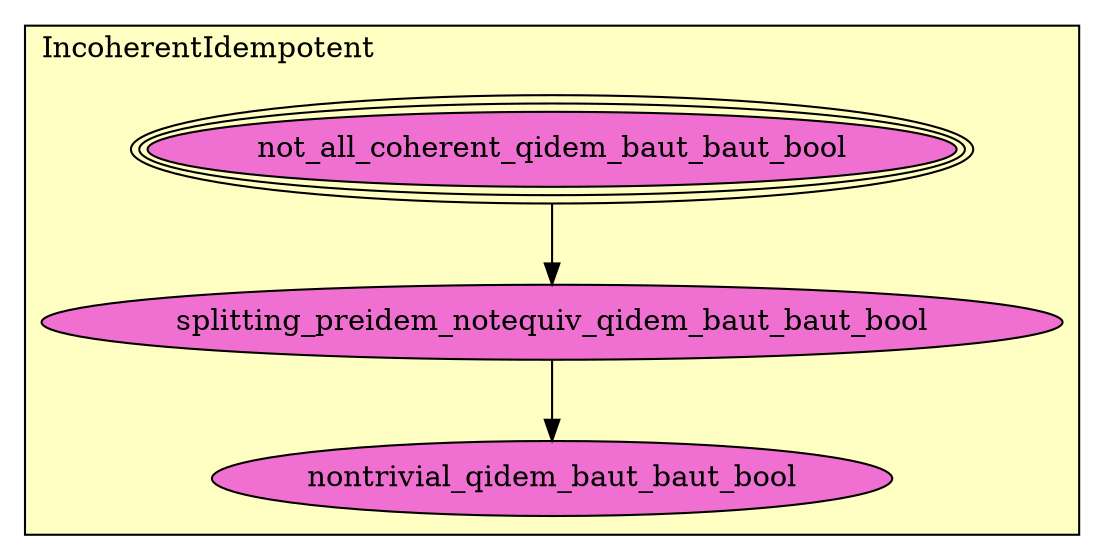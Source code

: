 digraph HoTT_Spaces_BAut_Bool_IncoherentIdempotent {
  graph [ratio=0.5]
  node [style=filled]
IncoherentIdempotent_not_all_coherent_qidem_baut_baut_bool [label="not_all_coherent_qidem_baut_baut_bool", URL=<IncoherentIdempotent.html#not_all_coherent_qidem_baut_baut_bool>, peripheries=3, fillcolor="#F070D1"] ;
IncoherentIdempotent_splitting_preidem_notequiv_qidem_baut_baut_bool [label="splitting_preidem_notequiv_qidem_baut_baut_bool", URL=<IncoherentIdempotent.html#splitting_preidem_notequiv_qidem_baut_baut_bool>, fillcolor="#F070D1"] ;
IncoherentIdempotent_nontrivial_qidem_baut_baut_bool [label="nontrivial_qidem_baut_baut_bool", URL=<IncoherentIdempotent.html#nontrivial_qidem_baut_baut_bool>, fillcolor="#F070D1"] ;
  IncoherentIdempotent_not_all_coherent_qidem_baut_baut_bool -> IncoherentIdempotent_splitting_preidem_notequiv_qidem_baut_baut_bool [] ;
  IncoherentIdempotent_splitting_preidem_notequiv_qidem_baut_baut_bool -> IncoherentIdempotent_nontrivial_qidem_baut_baut_bool [] ;
subgraph cluster_IncoherentIdempotent { label="IncoherentIdempotent"; fillcolor="#FFFFC3"; labeljust=l; style=filled 
IncoherentIdempotent_nontrivial_qidem_baut_baut_bool; IncoherentIdempotent_splitting_preidem_notequiv_qidem_baut_baut_bool; IncoherentIdempotent_not_all_coherent_qidem_baut_baut_bool; };
} /* END */
